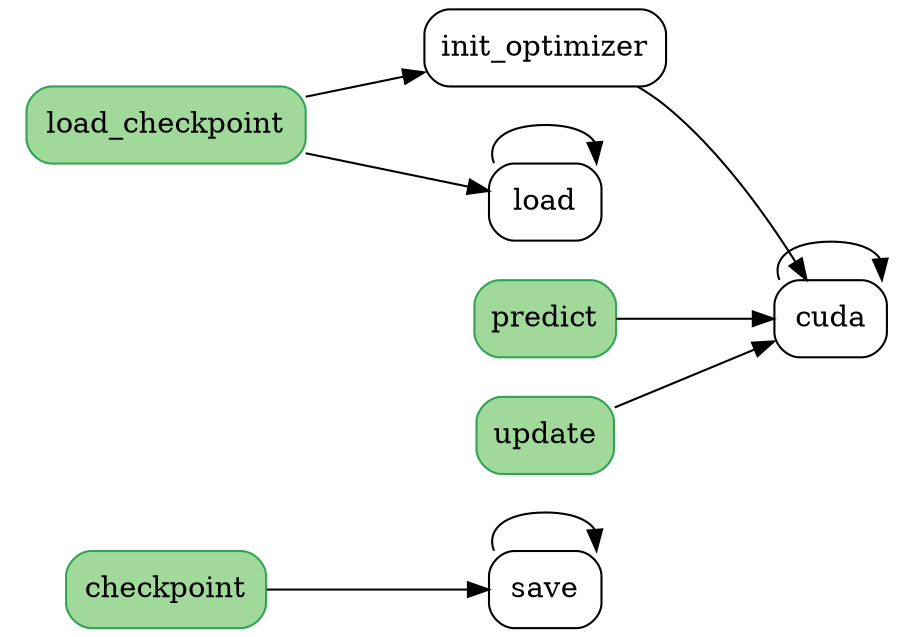 digraph test {
	graph [bb="0,0,418.57,293",
		concentrate=true,
		rankdir=LR,
		ratio=0.7
	];
	node [label="\N",
		shape=Mrecord
	];
	node1	 [color="/greens3/3",
		fillcolor="/greens3/2",
		height=0.51389,
		label=checkpoint,
		pos="74.571,18.5",
		style=filled,
		width=1.3333];
	node7	 [height=0.51389,
		label=save,
		pos="253.57,18.5",
		width=0.75];
	node1 -> node7	 [pos="e,226.5,18.5 123.01,18.5 152.35,18.5 189.21,18.5 216.28,18.5"];
	node2	 [height=0.51389,
		label=cuda,
		pos="388.57,146.5",
		width=0.75];
	node2 -> node2	 [pos="e,412.66,164.53 364.48,164.53 360.39,174.19 368.42,183 388.57,183 401.17,183 409.03,179.56 412.15,174.62"];
	node3	 [height=0.51389,
		label=init_optimizer,
		pos="253.57,274.5",
		width=1.6111];
	node3 -> node2	 [pos="e,378.46,164.69 298.29,256.44 302.98,253.75 307.5,250.77 311.57,247.5 337.39,226.73 359.43,195.53 373.23,173.31"];
	node4	 [height=0.51389,
		label=load,
		pos="253.57,201.5",
		width=0.75];
	node4 -> node4	 [pos="e,277.66,219.53 229.48,219.53 225.39,229.19 233.42,238 253.57,238 266.17,238 274.03,234.56 277.15,229.62"];
	node5	 [color="/greens3/3",
		fillcolor="/greens3/2",
		height=0.51389,
		label=load_checkpoint,
		pos="74.571,237.5",
		style=filled,
		width=1.8611];
	node5 -> node3	 [pos="e,195.43,262.48 141.73,251.38 156.08,254.35 171.25,257.48 185.62,260.45"];
	node5 -> node4	 [pos="e,226.33,206.98 141.73,223.99 166.97,218.92 194.73,213.33 216.29,209"];
	node6	 [color="/greens3/3",
		fillcolor="/greens3/2",
		height=0.51389,
		label=predict,
		pos="253.57,146.5",
		style=filled,
		width=0.94444];
	node6 -> node2	 [pos="e,361.31,146.5 287.64,146.5 306.97,146.5 331.2,146.5 351.07,146.5"];
	node7 -> node7	 [pos="e,277.66,36.529 229.48,36.529 225.39,46.194 233.42,55 253.57,55 266.17,55 274.03,51.56 277.15,46.621"];
	node8	 [color="/greens3/3",
		fillcolor="/greens3/2",
		height=0.51389,
		label=update,
		pos="253.57,91.5",
		style=filled,
		width=0.91667];
	node8 -> node2	 [pos="e,361.33,135.4 286.6,104.95 306.41,113.03 331.64,123.3 352.04,131.62"];
}

